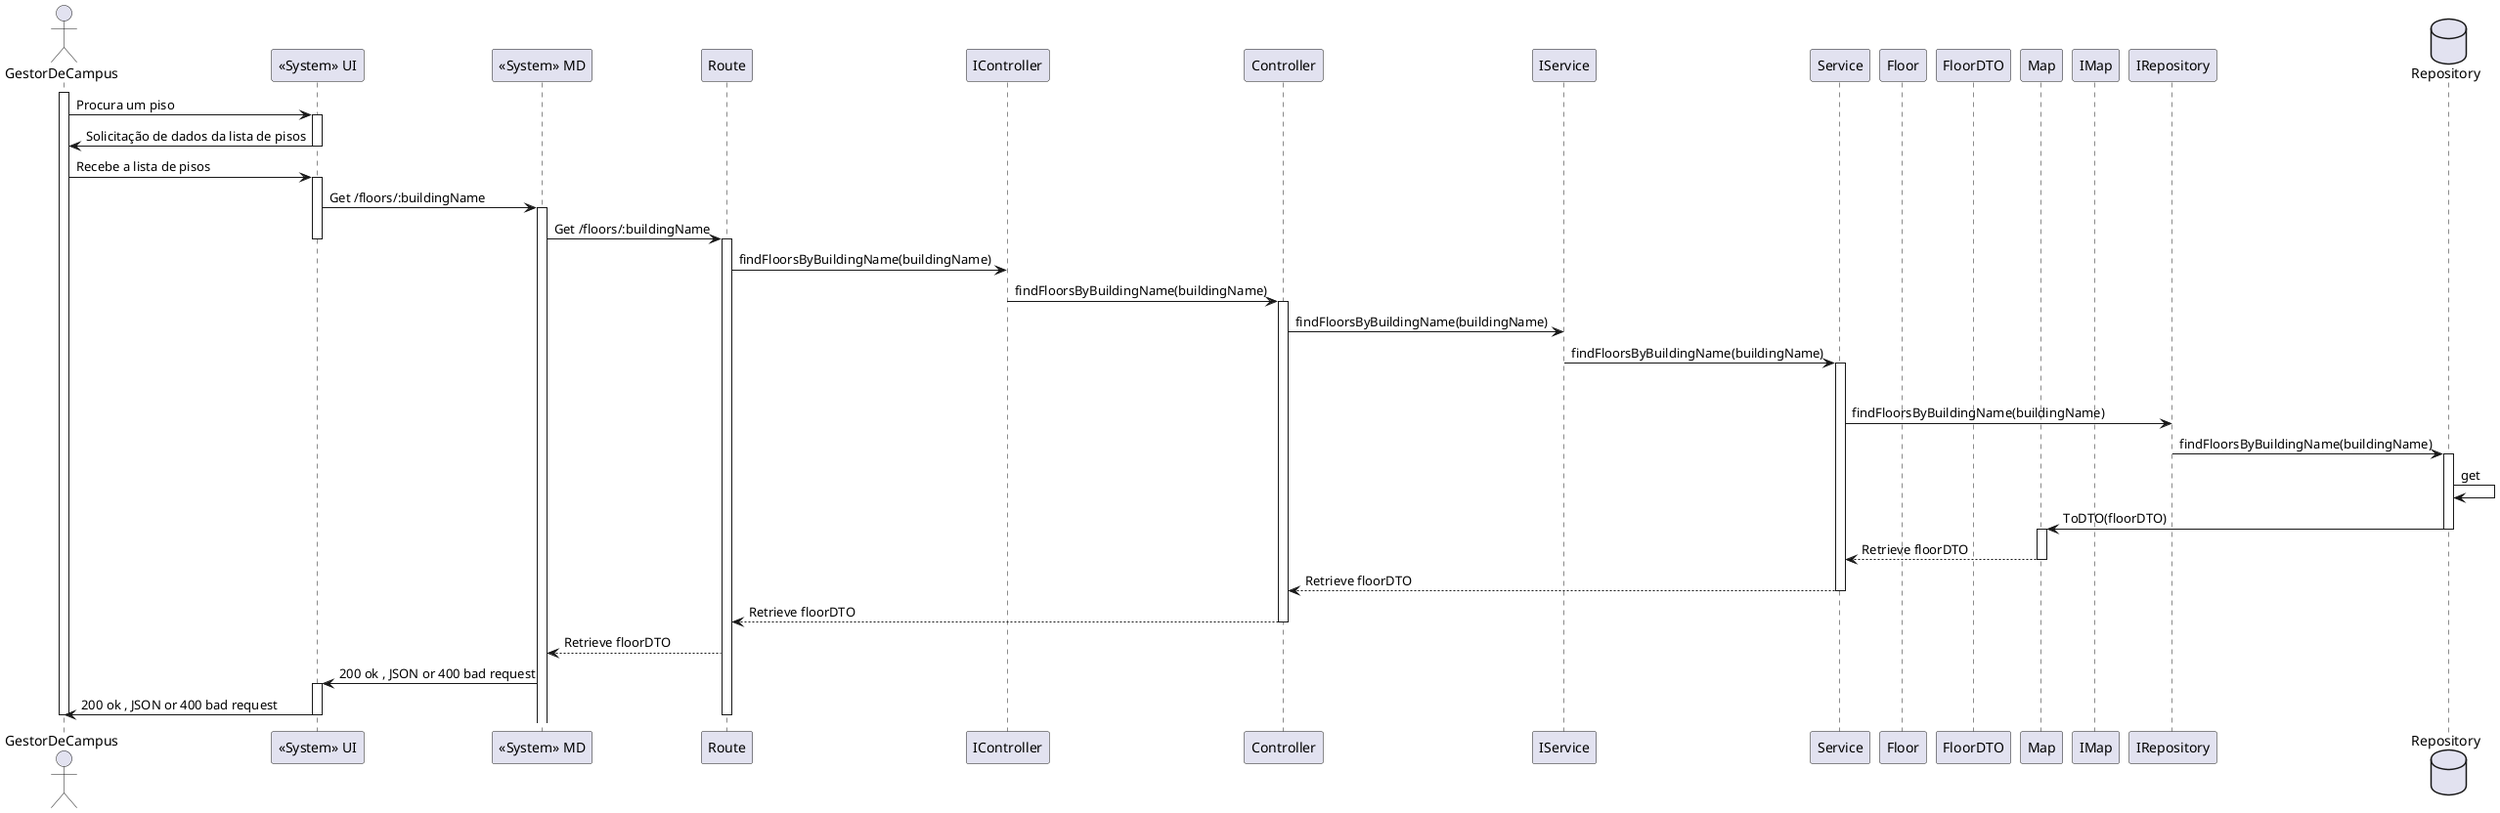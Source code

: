 @startuml
'http://plantuml.com/skinparam.html

actor User as "GestorDeCampus"
participant UI as "<<System>> UI"
participant MD as "<<System>> MD"
participant FloorRoute as "Route"
participant IFloorController as "IController"
participant floorController as "Controller"
participant IFloorService as "IService"
participant floorService as "Service"
participant floor as "Floor"
participant floorDTO as "FloorDTO"
participant floorMap as "Map"
participant IFloorMap as "IMap"
participant IFloorRepository as "IRepository"
database floorRepository as "Repository"



activate User
User->UI : Procura um piso
activate UI
UI-> User : Solicitação de dados da lista de pisos
deactivate UI
User -> UI: Recebe a lista de pisos
activate UI
UI->MD : Get /floors/:buildingName
activate MD
MD->FloorRoute : Get /floors/:buildingName

deactivate UI

activate FloorRoute
FloorRoute -> IFloorController : findFloorsByBuildingName(buildingName)
IFloorController -> floorController : findFloorsByBuildingName(buildingName)

activate floorController
floorController -> IFloorService : findFloorsByBuildingName(buildingName)

IFloorService -> floorService : findFloorsByBuildingName(buildingName)
activate floorService


deactivate floorDTO
floorService -> IFloorRepository : findFloorsByBuildingName(buildingName)

IFloorRepository -> floorRepository : findFloorsByBuildingName(buildingName)

activate floorRepository
floorRepository -> floorRepository : get
floorRepository -> floorMap : ToDTO(floorDTO)
deactivate floorRepository


activate floorMap
floorMap --> floorService : Retrieve floorDTO
deactivate floorMap


floorService --> floorController : Retrieve floorDTO
deactivate floorService
floorController --> FloorRoute : Retrieve floorDTO
deactivate floorController
FloorRoute --> MD : Retrieve floorDTO
MD->UI: 200 ok , JSON or 400 bad request
activate UI
UI->User: 200 ok , JSON or 400 bad request
deactivate UI
deactivate FloorRoute
deactivate User
@enduml
